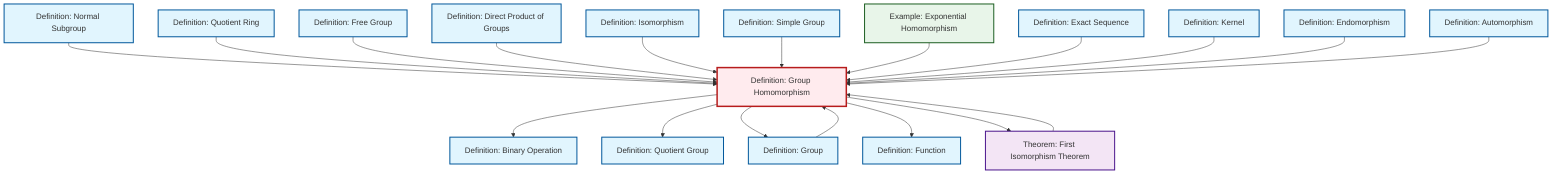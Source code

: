 graph TD
    classDef definition fill:#e1f5fe,stroke:#01579b,stroke-width:2px
    classDef theorem fill:#f3e5f5,stroke:#4a148c,stroke-width:2px
    classDef axiom fill:#fff3e0,stroke:#e65100,stroke-width:2px
    classDef example fill:#e8f5e9,stroke:#1b5e20,stroke-width:2px
    classDef current fill:#ffebee,stroke:#b71c1c,stroke-width:3px
    def-normal-subgroup["Definition: Normal Subgroup"]:::definition
    def-automorphism["Definition: Automorphism"]:::definition
    def-exact-sequence["Definition: Exact Sequence"]:::definition
    def-binary-operation["Definition: Binary Operation"]:::definition
    def-kernel["Definition: Kernel"]:::definition
    def-endomorphism["Definition: Endomorphism"]:::definition
    def-homomorphism["Definition: Group Homomorphism"]:::definition
    thm-first-isomorphism["Theorem: First Isomorphism Theorem"]:::theorem
    def-direct-product["Definition: Direct Product of Groups"]:::definition
    def-group["Definition: Group"]:::definition
    ex-exponential-homomorphism["Example: Exponential Homomorphism"]:::example
    def-quotient-ring["Definition: Quotient Ring"]:::definition
    def-simple-group["Definition: Simple Group"]:::definition
    def-free-group["Definition: Free Group"]:::definition
    def-isomorphism["Definition: Isomorphism"]:::definition
    def-function["Definition: Function"]:::definition
    def-quotient-group["Definition: Quotient Group"]:::definition
    def-normal-subgroup --> def-homomorphism
    def-quotient-ring --> def-homomorphism
    def-free-group --> def-homomorphism
    def-direct-product --> def-homomorphism
    def-isomorphism --> def-homomorphism
    def-group --> def-homomorphism
    def-simple-group --> def-homomorphism
    def-homomorphism --> def-binary-operation
    def-homomorphism --> def-quotient-group
    def-homomorphism --> def-group
    ex-exponential-homomorphism --> def-homomorphism
    def-exact-sequence --> def-homomorphism
    thm-first-isomorphism --> def-homomorphism
    def-kernel --> def-homomorphism
    def-homomorphism --> def-function
    def-homomorphism --> thm-first-isomorphism
    def-endomorphism --> def-homomorphism
    def-automorphism --> def-homomorphism
    class def-homomorphism current